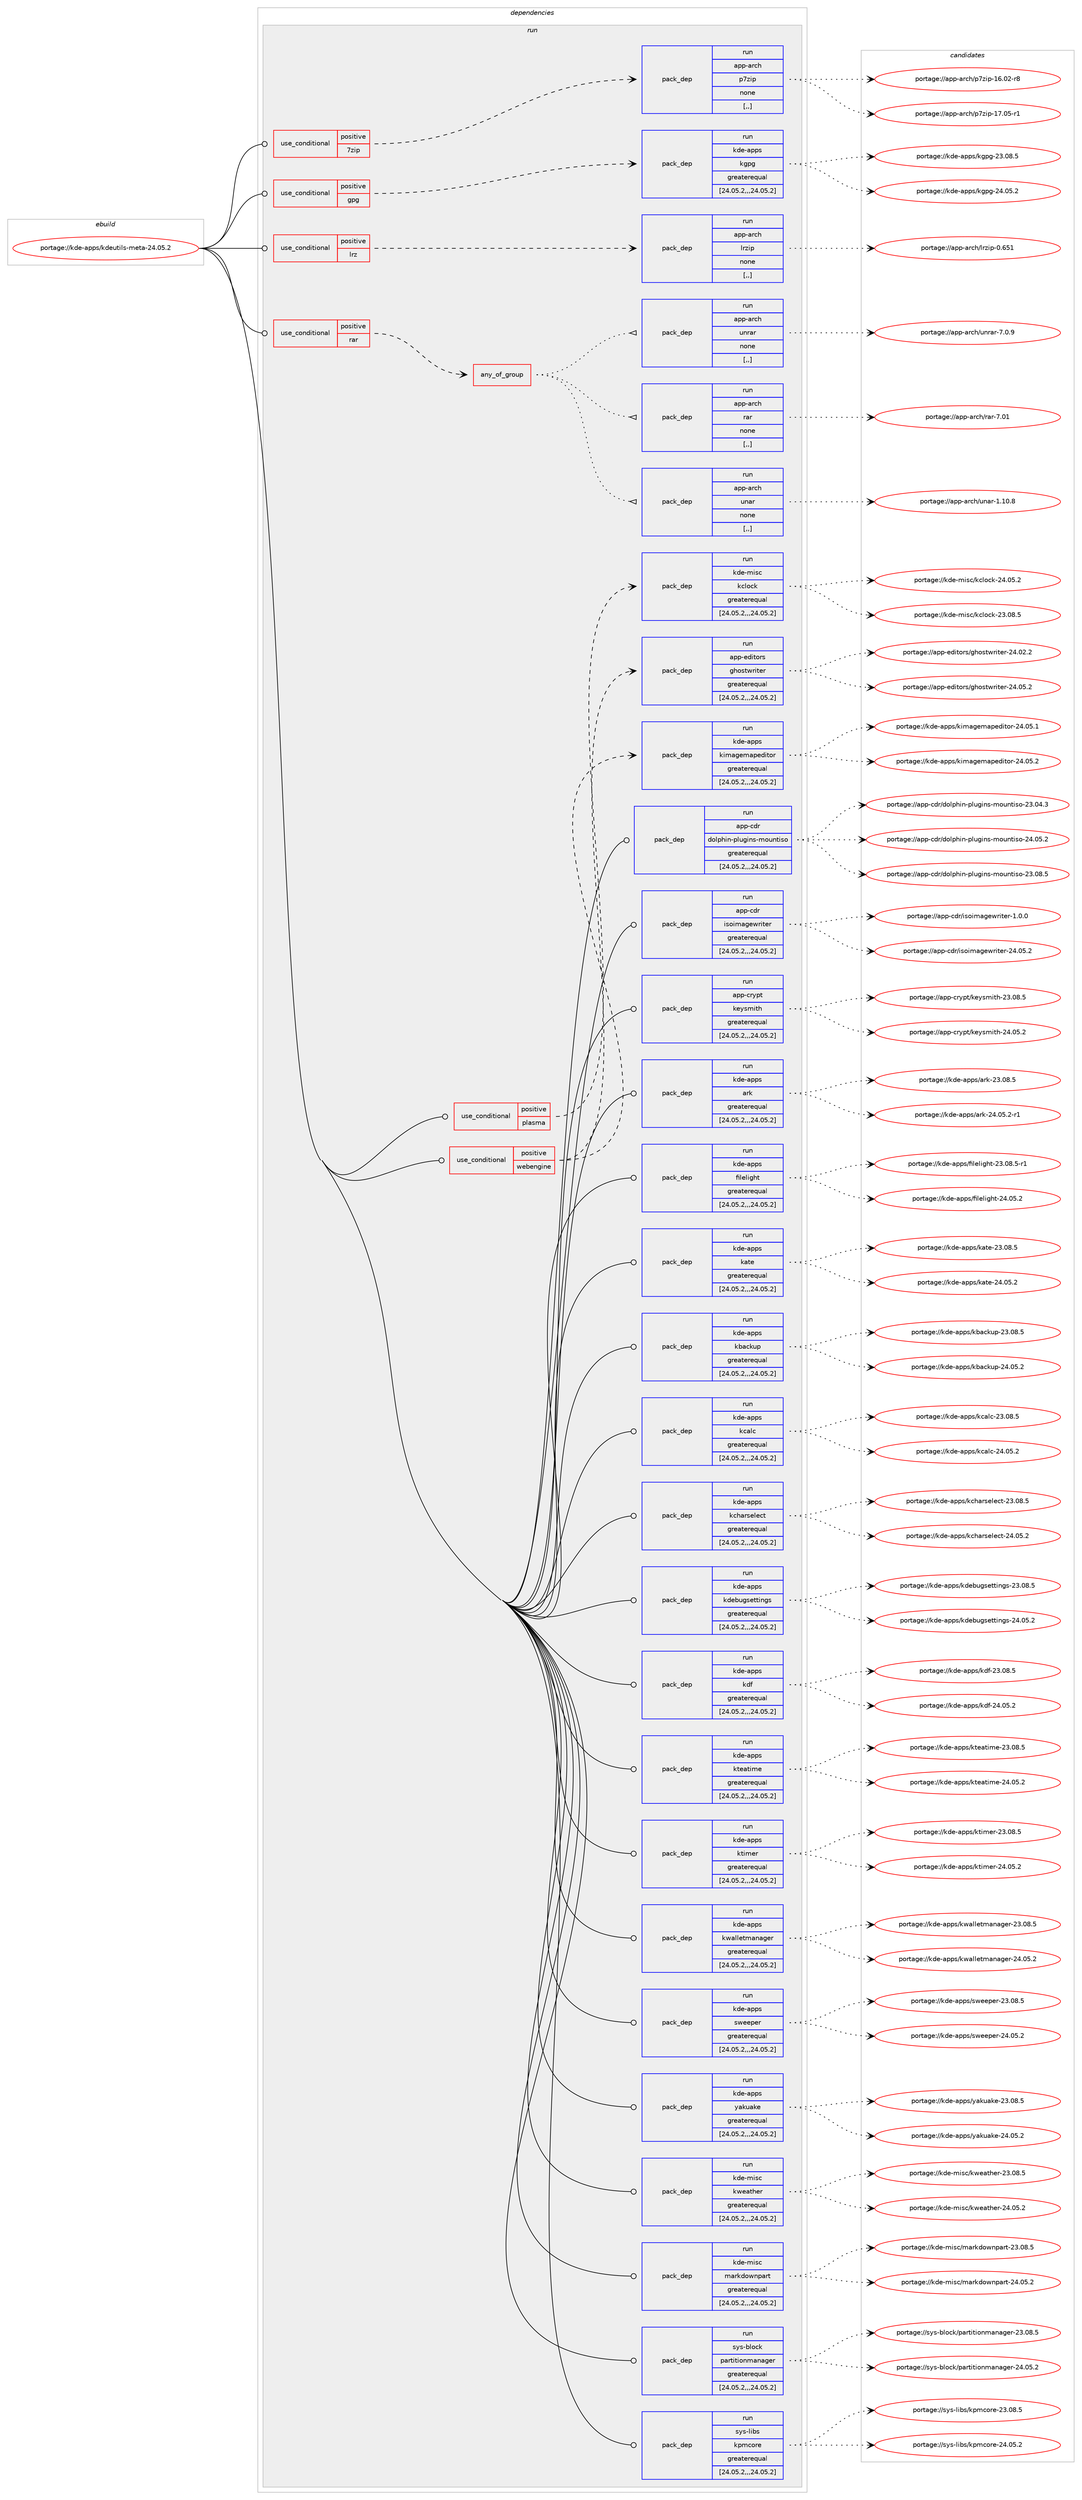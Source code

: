 digraph prolog {

# *************
# Graph options
# *************

newrank=true;
concentrate=true;
compound=true;
graph [rankdir=LR,fontname=Helvetica,fontsize=10,ranksep=1.5];#, ranksep=2.5, nodesep=0.2];
edge  [arrowhead=vee];
node  [fontname=Helvetica,fontsize=10];

# **********
# The ebuild
# **********

subgraph cluster_leftcol {
color=gray;
label=<<i>ebuild</i>>;
id [label="portage://kde-apps/kdeutils-meta-24.05.2", color=red, width=4, href="../kde-apps/kdeutils-meta-24.05.2.svg"];
}

# ****************
# The dependencies
# ****************

subgraph cluster_midcol {
color=gray;
label=<<i>dependencies</i>>;
subgraph cluster_compile {
fillcolor="#eeeeee";
style=filled;
label=<<i>compile</i>>;
}
subgraph cluster_compileandrun {
fillcolor="#eeeeee";
style=filled;
label=<<i>compile and run</i>>;
}
subgraph cluster_run {
fillcolor="#eeeeee";
style=filled;
label=<<i>run</i>>;
subgraph cond67051 {
dependency252181 [label=<<TABLE BORDER="0" CELLBORDER="1" CELLSPACING="0" CELLPADDING="4"><TR><TD ROWSPAN="3" CELLPADDING="10">use_conditional</TD></TR><TR><TD>positive</TD></TR><TR><TD>7zip</TD></TR></TABLE>>, shape=none, color=red];
subgraph pack183332 {
dependency252182 [label=<<TABLE BORDER="0" CELLBORDER="1" CELLSPACING="0" CELLPADDING="4" WIDTH="220"><TR><TD ROWSPAN="6" CELLPADDING="30">pack_dep</TD></TR><TR><TD WIDTH="110">run</TD></TR><TR><TD>app-arch</TD></TR><TR><TD>p7zip</TD></TR><TR><TD>none</TD></TR><TR><TD>[,,]</TD></TR></TABLE>>, shape=none, color=blue];
}
dependency252181:e -> dependency252182:w [weight=20,style="dashed",arrowhead="vee"];
}
id:e -> dependency252181:w [weight=20,style="solid",arrowhead="odot"];
subgraph cond67052 {
dependency252183 [label=<<TABLE BORDER="0" CELLBORDER="1" CELLSPACING="0" CELLPADDING="4"><TR><TD ROWSPAN="3" CELLPADDING="10">use_conditional</TD></TR><TR><TD>positive</TD></TR><TR><TD>gpg</TD></TR></TABLE>>, shape=none, color=red];
subgraph pack183333 {
dependency252184 [label=<<TABLE BORDER="0" CELLBORDER="1" CELLSPACING="0" CELLPADDING="4" WIDTH="220"><TR><TD ROWSPAN="6" CELLPADDING="30">pack_dep</TD></TR><TR><TD WIDTH="110">run</TD></TR><TR><TD>kde-apps</TD></TR><TR><TD>kgpg</TD></TR><TR><TD>greaterequal</TD></TR><TR><TD>[24.05.2,,,24.05.2]</TD></TR></TABLE>>, shape=none, color=blue];
}
dependency252183:e -> dependency252184:w [weight=20,style="dashed",arrowhead="vee"];
}
id:e -> dependency252183:w [weight=20,style="solid",arrowhead="odot"];
subgraph cond67053 {
dependency252185 [label=<<TABLE BORDER="0" CELLBORDER="1" CELLSPACING="0" CELLPADDING="4"><TR><TD ROWSPAN="3" CELLPADDING="10">use_conditional</TD></TR><TR><TD>positive</TD></TR><TR><TD>lrz</TD></TR></TABLE>>, shape=none, color=red];
subgraph pack183334 {
dependency252186 [label=<<TABLE BORDER="0" CELLBORDER="1" CELLSPACING="0" CELLPADDING="4" WIDTH="220"><TR><TD ROWSPAN="6" CELLPADDING="30">pack_dep</TD></TR><TR><TD WIDTH="110">run</TD></TR><TR><TD>app-arch</TD></TR><TR><TD>lrzip</TD></TR><TR><TD>none</TD></TR><TR><TD>[,,]</TD></TR></TABLE>>, shape=none, color=blue];
}
dependency252185:e -> dependency252186:w [weight=20,style="dashed",arrowhead="vee"];
}
id:e -> dependency252185:w [weight=20,style="solid",arrowhead="odot"];
subgraph cond67054 {
dependency252187 [label=<<TABLE BORDER="0" CELLBORDER="1" CELLSPACING="0" CELLPADDING="4"><TR><TD ROWSPAN="3" CELLPADDING="10">use_conditional</TD></TR><TR><TD>positive</TD></TR><TR><TD>plasma</TD></TR></TABLE>>, shape=none, color=red];
subgraph pack183335 {
dependency252188 [label=<<TABLE BORDER="0" CELLBORDER="1" CELLSPACING="0" CELLPADDING="4" WIDTH="220"><TR><TD ROWSPAN="6" CELLPADDING="30">pack_dep</TD></TR><TR><TD WIDTH="110">run</TD></TR><TR><TD>kde-misc</TD></TR><TR><TD>kclock</TD></TR><TR><TD>greaterequal</TD></TR><TR><TD>[24.05.2,,,24.05.2]</TD></TR></TABLE>>, shape=none, color=blue];
}
dependency252187:e -> dependency252188:w [weight=20,style="dashed",arrowhead="vee"];
}
id:e -> dependency252187:w [weight=20,style="solid",arrowhead="odot"];
subgraph cond67055 {
dependency252189 [label=<<TABLE BORDER="0" CELLBORDER="1" CELLSPACING="0" CELLPADDING="4"><TR><TD ROWSPAN="3" CELLPADDING="10">use_conditional</TD></TR><TR><TD>positive</TD></TR><TR><TD>rar</TD></TR></TABLE>>, shape=none, color=red];
subgraph any1638 {
dependency252190 [label=<<TABLE BORDER="0" CELLBORDER="1" CELLSPACING="0" CELLPADDING="4"><TR><TD CELLPADDING="10">any_of_group</TD></TR></TABLE>>, shape=none, color=red];subgraph pack183336 {
dependency252191 [label=<<TABLE BORDER="0" CELLBORDER="1" CELLSPACING="0" CELLPADDING="4" WIDTH="220"><TR><TD ROWSPAN="6" CELLPADDING="30">pack_dep</TD></TR><TR><TD WIDTH="110">run</TD></TR><TR><TD>app-arch</TD></TR><TR><TD>rar</TD></TR><TR><TD>none</TD></TR><TR><TD>[,,]</TD></TR></TABLE>>, shape=none, color=blue];
}
dependency252190:e -> dependency252191:w [weight=20,style="dotted",arrowhead="oinv"];
subgraph pack183337 {
dependency252192 [label=<<TABLE BORDER="0" CELLBORDER="1" CELLSPACING="0" CELLPADDING="4" WIDTH="220"><TR><TD ROWSPAN="6" CELLPADDING="30">pack_dep</TD></TR><TR><TD WIDTH="110">run</TD></TR><TR><TD>app-arch</TD></TR><TR><TD>unrar</TD></TR><TR><TD>none</TD></TR><TR><TD>[,,]</TD></TR></TABLE>>, shape=none, color=blue];
}
dependency252190:e -> dependency252192:w [weight=20,style="dotted",arrowhead="oinv"];
subgraph pack183338 {
dependency252193 [label=<<TABLE BORDER="0" CELLBORDER="1" CELLSPACING="0" CELLPADDING="4" WIDTH="220"><TR><TD ROWSPAN="6" CELLPADDING="30">pack_dep</TD></TR><TR><TD WIDTH="110">run</TD></TR><TR><TD>app-arch</TD></TR><TR><TD>unar</TD></TR><TR><TD>none</TD></TR><TR><TD>[,,]</TD></TR></TABLE>>, shape=none, color=blue];
}
dependency252190:e -> dependency252193:w [weight=20,style="dotted",arrowhead="oinv"];
}
dependency252189:e -> dependency252190:w [weight=20,style="dashed",arrowhead="vee"];
}
id:e -> dependency252189:w [weight=20,style="solid",arrowhead="odot"];
subgraph cond67056 {
dependency252194 [label=<<TABLE BORDER="0" CELLBORDER="1" CELLSPACING="0" CELLPADDING="4"><TR><TD ROWSPAN="3" CELLPADDING="10">use_conditional</TD></TR><TR><TD>positive</TD></TR><TR><TD>webengine</TD></TR></TABLE>>, shape=none, color=red];
subgraph pack183339 {
dependency252195 [label=<<TABLE BORDER="0" CELLBORDER="1" CELLSPACING="0" CELLPADDING="4" WIDTH="220"><TR><TD ROWSPAN="6" CELLPADDING="30">pack_dep</TD></TR><TR><TD WIDTH="110">run</TD></TR><TR><TD>app-editors</TD></TR><TR><TD>ghostwriter</TD></TR><TR><TD>greaterequal</TD></TR><TR><TD>[24.05.2,,,24.05.2]</TD></TR></TABLE>>, shape=none, color=blue];
}
dependency252194:e -> dependency252195:w [weight=20,style="dashed",arrowhead="vee"];
subgraph pack183340 {
dependency252196 [label=<<TABLE BORDER="0" CELLBORDER="1" CELLSPACING="0" CELLPADDING="4" WIDTH="220"><TR><TD ROWSPAN="6" CELLPADDING="30">pack_dep</TD></TR><TR><TD WIDTH="110">run</TD></TR><TR><TD>kde-apps</TD></TR><TR><TD>kimagemapeditor</TD></TR><TR><TD>greaterequal</TD></TR><TR><TD>[24.05.2,,,24.05.2]</TD></TR></TABLE>>, shape=none, color=blue];
}
dependency252194:e -> dependency252196:w [weight=20,style="dashed",arrowhead="vee"];
}
id:e -> dependency252194:w [weight=20,style="solid",arrowhead="odot"];
subgraph pack183341 {
dependency252197 [label=<<TABLE BORDER="0" CELLBORDER="1" CELLSPACING="0" CELLPADDING="4" WIDTH="220"><TR><TD ROWSPAN="6" CELLPADDING="30">pack_dep</TD></TR><TR><TD WIDTH="110">run</TD></TR><TR><TD>app-cdr</TD></TR><TR><TD>dolphin-plugins-mountiso</TD></TR><TR><TD>greaterequal</TD></TR><TR><TD>[24.05.2,,,24.05.2]</TD></TR></TABLE>>, shape=none, color=blue];
}
id:e -> dependency252197:w [weight=20,style="solid",arrowhead="odot"];
subgraph pack183342 {
dependency252198 [label=<<TABLE BORDER="0" CELLBORDER="1" CELLSPACING="0" CELLPADDING="4" WIDTH="220"><TR><TD ROWSPAN="6" CELLPADDING="30">pack_dep</TD></TR><TR><TD WIDTH="110">run</TD></TR><TR><TD>app-cdr</TD></TR><TR><TD>isoimagewriter</TD></TR><TR><TD>greaterequal</TD></TR><TR><TD>[24.05.2,,,24.05.2]</TD></TR></TABLE>>, shape=none, color=blue];
}
id:e -> dependency252198:w [weight=20,style="solid",arrowhead="odot"];
subgraph pack183343 {
dependency252199 [label=<<TABLE BORDER="0" CELLBORDER="1" CELLSPACING="0" CELLPADDING="4" WIDTH="220"><TR><TD ROWSPAN="6" CELLPADDING="30">pack_dep</TD></TR><TR><TD WIDTH="110">run</TD></TR><TR><TD>app-crypt</TD></TR><TR><TD>keysmith</TD></TR><TR><TD>greaterequal</TD></TR><TR><TD>[24.05.2,,,24.05.2]</TD></TR></TABLE>>, shape=none, color=blue];
}
id:e -> dependency252199:w [weight=20,style="solid",arrowhead="odot"];
subgraph pack183344 {
dependency252200 [label=<<TABLE BORDER="0" CELLBORDER="1" CELLSPACING="0" CELLPADDING="4" WIDTH="220"><TR><TD ROWSPAN="6" CELLPADDING="30">pack_dep</TD></TR><TR><TD WIDTH="110">run</TD></TR><TR><TD>kde-apps</TD></TR><TR><TD>ark</TD></TR><TR><TD>greaterequal</TD></TR><TR><TD>[24.05.2,,,24.05.2]</TD></TR></TABLE>>, shape=none, color=blue];
}
id:e -> dependency252200:w [weight=20,style="solid",arrowhead="odot"];
subgraph pack183345 {
dependency252201 [label=<<TABLE BORDER="0" CELLBORDER="1" CELLSPACING="0" CELLPADDING="4" WIDTH="220"><TR><TD ROWSPAN="6" CELLPADDING="30">pack_dep</TD></TR><TR><TD WIDTH="110">run</TD></TR><TR><TD>kde-apps</TD></TR><TR><TD>filelight</TD></TR><TR><TD>greaterequal</TD></TR><TR><TD>[24.05.2,,,24.05.2]</TD></TR></TABLE>>, shape=none, color=blue];
}
id:e -> dependency252201:w [weight=20,style="solid",arrowhead="odot"];
subgraph pack183346 {
dependency252202 [label=<<TABLE BORDER="0" CELLBORDER="1" CELLSPACING="0" CELLPADDING="4" WIDTH="220"><TR><TD ROWSPAN="6" CELLPADDING="30">pack_dep</TD></TR><TR><TD WIDTH="110">run</TD></TR><TR><TD>kde-apps</TD></TR><TR><TD>kate</TD></TR><TR><TD>greaterequal</TD></TR><TR><TD>[24.05.2,,,24.05.2]</TD></TR></TABLE>>, shape=none, color=blue];
}
id:e -> dependency252202:w [weight=20,style="solid",arrowhead="odot"];
subgraph pack183347 {
dependency252203 [label=<<TABLE BORDER="0" CELLBORDER="1" CELLSPACING="0" CELLPADDING="4" WIDTH="220"><TR><TD ROWSPAN="6" CELLPADDING="30">pack_dep</TD></TR><TR><TD WIDTH="110">run</TD></TR><TR><TD>kde-apps</TD></TR><TR><TD>kbackup</TD></TR><TR><TD>greaterequal</TD></TR><TR><TD>[24.05.2,,,24.05.2]</TD></TR></TABLE>>, shape=none, color=blue];
}
id:e -> dependency252203:w [weight=20,style="solid",arrowhead="odot"];
subgraph pack183348 {
dependency252204 [label=<<TABLE BORDER="0" CELLBORDER="1" CELLSPACING="0" CELLPADDING="4" WIDTH="220"><TR><TD ROWSPAN="6" CELLPADDING="30">pack_dep</TD></TR><TR><TD WIDTH="110">run</TD></TR><TR><TD>kde-apps</TD></TR><TR><TD>kcalc</TD></TR><TR><TD>greaterequal</TD></TR><TR><TD>[24.05.2,,,24.05.2]</TD></TR></TABLE>>, shape=none, color=blue];
}
id:e -> dependency252204:w [weight=20,style="solid",arrowhead="odot"];
subgraph pack183349 {
dependency252205 [label=<<TABLE BORDER="0" CELLBORDER="1" CELLSPACING="0" CELLPADDING="4" WIDTH="220"><TR><TD ROWSPAN="6" CELLPADDING="30">pack_dep</TD></TR><TR><TD WIDTH="110">run</TD></TR><TR><TD>kde-apps</TD></TR><TR><TD>kcharselect</TD></TR><TR><TD>greaterequal</TD></TR><TR><TD>[24.05.2,,,24.05.2]</TD></TR></TABLE>>, shape=none, color=blue];
}
id:e -> dependency252205:w [weight=20,style="solid",arrowhead="odot"];
subgraph pack183350 {
dependency252206 [label=<<TABLE BORDER="0" CELLBORDER="1" CELLSPACING="0" CELLPADDING="4" WIDTH="220"><TR><TD ROWSPAN="6" CELLPADDING="30">pack_dep</TD></TR><TR><TD WIDTH="110">run</TD></TR><TR><TD>kde-apps</TD></TR><TR><TD>kdebugsettings</TD></TR><TR><TD>greaterequal</TD></TR><TR><TD>[24.05.2,,,24.05.2]</TD></TR></TABLE>>, shape=none, color=blue];
}
id:e -> dependency252206:w [weight=20,style="solid",arrowhead="odot"];
subgraph pack183351 {
dependency252207 [label=<<TABLE BORDER="0" CELLBORDER="1" CELLSPACING="0" CELLPADDING="4" WIDTH="220"><TR><TD ROWSPAN="6" CELLPADDING="30">pack_dep</TD></TR><TR><TD WIDTH="110">run</TD></TR><TR><TD>kde-apps</TD></TR><TR><TD>kdf</TD></TR><TR><TD>greaterequal</TD></TR><TR><TD>[24.05.2,,,24.05.2]</TD></TR></TABLE>>, shape=none, color=blue];
}
id:e -> dependency252207:w [weight=20,style="solid",arrowhead="odot"];
subgraph pack183352 {
dependency252208 [label=<<TABLE BORDER="0" CELLBORDER="1" CELLSPACING="0" CELLPADDING="4" WIDTH="220"><TR><TD ROWSPAN="6" CELLPADDING="30">pack_dep</TD></TR><TR><TD WIDTH="110">run</TD></TR><TR><TD>kde-apps</TD></TR><TR><TD>kteatime</TD></TR><TR><TD>greaterequal</TD></TR><TR><TD>[24.05.2,,,24.05.2]</TD></TR></TABLE>>, shape=none, color=blue];
}
id:e -> dependency252208:w [weight=20,style="solid",arrowhead="odot"];
subgraph pack183353 {
dependency252209 [label=<<TABLE BORDER="0" CELLBORDER="1" CELLSPACING="0" CELLPADDING="4" WIDTH="220"><TR><TD ROWSPAN="6" CELLPADDING="30">pack_dep</TD></TR><TR><TD WIDTH="110">run</TD></TR><TR><TD>kde-apps</TD></TR><TR><TD>ktimer</TD></TR><TR><TD>greaterequal</TD></TR><TR><TD>[24.05.2,,,24.05.2]</TD></TR></TABLE>>, shape=none, color=blue];
}
id:e -> dependency252209:w [weight=20,style="solid",arrowhead="odot"];
subgraph pack183354 {
dependency252210 [label=<<TABLE BORDER="0" CELLBORDER="1" CELLSPACING="0" CELLPADDING="4" WIDTH="220"><TR><TD ROWSPAN="6" CELLPADDING="30">pack_dep</TD></TR><TR><TD WIDTH="110">run</TD></TR><TR><TD>kde-apps</TD></TR><TR><TD>kwalletmanager</TD></TR><TR><TD>greaterequal</TD></TR><TR><TD>[24.05.2,,,24.05.2]</TD></TR></TABLE>>, shape=none, color=blue];
}
id:e -> dependency252210:w [weight=20,style="solid",arrowhead="odot"];
subgraph pack183355 {
dependency252211 [label=<<TABLE BORDER="0" CELLBORDER="1" CELLSPACING="0" CELLPADDING="4" WIDTH="220"><TR><TD ROWSPAN="6" CELLPADDING="30">pack_dep</TD></TR><TR><TD WIDTH="110">run</TD></TR><TR><TD>kde-apps</TD></TR><TR><TD>sweeper</TD></TR><TR><TD>greaterequal</TD></TR><TR><TD>[24.05.2,,,24.05.2]</TD></TR></TABLE>>, shape=none, color=blue];
}
id:e -> dependency252211:w [weight=20,style="solid",arrowhead="odot"];
subgraph pack183356 {
dependency252212 [label=<<TABLE BORDER="0" CELLBORDER="1" CELLSPACING="0" CELLPADDING="4" WIDTH="220"><TR><TD ROWSPAN="6" CELLPADDING="30">pack_dep</TD></TR><TR><TD WIDTH="110">run</TD></TR><TR><TD>kde-apps</TD></TR><TR><TD>yakuake</TD></TR><TR><TD>greaterequal</TD></TR><TR><TD>[24.05.2,,,24.05.2]</TD></TR></TABLE>>, shape=none, color=blue];
}
id:e -> dependency252212:w [weight=20,style="solid",arrowhead="odot"];
subgraph pack183357 {
dependency252213 [label=<<TABLE BORDER="0" CELLBORDER="1" CELLSPACING="0" CELLPADDING="4" WIDTH="220"><TR><TD ROWSPAN="6" CELLPADDING="30">pack_dep</TD></TR><TR><TD WIDTH="110">run</TD></TR><TR><TD>kde-misc</TD></TR><TR><TD>kweather</TD></TR><TR><TD>greaterequal</TD></TR><TR><TD>[24.05.2,,,24.05.2]</TD></TR></TABLE>>, shape=none, color=blue];
}
id:e -> dependency252213:w [weight=20,style="solid",arrowhead="odot"];
subgraph pack183358 {
dependency252214 [label=<<TABLE BORDER="0" CELLBORDER="1" CELLSPACING="0" CELLPADDING="4" WIDTH="220"><TR><TD ROWSPAN="6" CELLPADDING="30">pack_dep</TD></TR><TR><TD WIDTH="110">run</TD></TR><TR><TD>kde-misc</TD></TR><TR><TD>markdownpart</TD></TR><TR><TD>greaterequal</TD></TR><TR><TD>[24.05.2,,,24.05.2]</TD></TR></TABLE>>, shape=none, color=blue];
}
id:e -> dependency252214:w [weight=20,style="solid",arrowhead="odot"];
subgraph pack183359 {
dependency252215 [label=<<TABLE BORDER="0" CELLBORDER="1" CELLSPACING="0" CELLPADDING="4" WIDTH="220"><TR><TD ROWSPAN="6" CELLPADDING="30">pack_dep</TD></TR><TR><TD WIDTH="110">run</TD></TR><TR><TD>sys-block</TD></TR><TR><TD>partitionmanager</TD></TR><TR><TD>greaterequal</TD></TR><TR><TD>[24.05.2,,,24.05.2]</TD></TR></TABLE>>, shape=none, color=blue];
}
id:e -> dependency252215:w [weight=20,style="solid",arrowhead="odot"];
subgraph pack183360 {
dependency252216 [label=<<TABLE BORDER="0" CELLBORDER="1" CELLSPACING="0" CELLPADDING="4" WIDTH="220"><TR><TD ROWSPAN="6" CELLPADDING="30">pack_dep</TD></TR><TR><TD WIDTH="110">run</TD></TR><TR><TD>sys-libs</TD></TR><TR><TD>kpmcore</TD></TR><TR><TD>greaterequal</TD></TR><TR><TD>[24.05.2,,,24.05.2]</TD></TR></TABLE>>, shape=none, color=blue];
}
id:e -> dependency252216:w [weight=20,style="solid",arrowhead="odot"];
}
}

# **************
# The candidates
# **************

subgraph cluster_choices {
rank=same;
color=gray;
label=<<i>candidates</i>>;

subgraph choice183332 {
color=black;
nodesep=1;
choice9711211245971149910447112551221051124549554648534511449 [label="portage://app-arch/p7zip-17.05-r1", color=red, width=4,href="../app-arch/p7zip-17.05-r1.svg"];
choice9711211245971149910447112551221051124549544648504511456 [label="portage://app-arch/p7zip-16.02-r8", color=red, width=4,href="../app-arch/p7zip-16.02-r8.svg"];
dependency252182:e -> choice9711211245971149910447112551221051124549554648534511449:w [style=dotted,weight="100"];
dependency252182:e -> choice9711211245971149910447112551221051124549544648504511456:w [style=dotted,weight="100"];
}
subgraph choice183333 {
color=black;
nodesep=1;
choice1071001014597112112115471071031121034550524648534650 [label="portage://kde-apps/kgpg-24.05.2", color=red, width=4,href="../kde-apps/kgpg-24.05.2.svg"];
choice1071001014597112112115471071031121034550514648564653 [label="portage://kde-apps/kgpg-23.08.5", color=red, width=4,href="../kde-apps/kgpg-23.08.5.svg"];
dependency252184:e -> choice1071001014597112112115471071031121034550524648534650:w [style=dotted,weight="100"];
dependency252184:e -> choice1071001014597112112115471071031121034550514648564653:w [style=dotted,weight="100"];
}
subgraph choice183334 {
color=black;
nodesep=1;
choice9711211245971149910447108114122105112454846545349 [label="portage://app-arch/lrzip-0.651", color=red, width=4,href="../app-arch/lrzip-0.651.svg"];
dependency252186:e -> choice9711211245971149910447108114122105112454846545349:w [style=dotted,weight="100"];
}
subgraph choice183335 {
color=black;
nodesep=1;
choice10710010145109105115994710799108111991074550524648534650 [label="portage://kde-misc/kclock-24.05.2", color=red, width=4,href="../kde-misc/kclock-24.05.2.svg"];
choice10710010145109105115994710799108111991074550514648564653 [label="portage://kde-misc/kclock-23.08.5", color=red, width=4,href="../kde-misc/kclock-23.08.5.svg"];
dependency252188:e -> choice10710010145109105115994710799108111991074550524648534650:w [style=dotted,weight="100"];
dependency252188:e -> choice10710010145109105115994710799108111991074550514648564653:w [style=dotted,weight="100"];
}
subgraph choice183336 {
color=black;
nodesep=1;
choice9711211245971149910447114971144555464849 [label="portage://app-arch/rar-7.01", color=red, width=4,href="../app-arch/rar-7.01.svg"];
dependency252191:e -> choice9711211245971149910447114971144555464849:w [style=dotted,weight="100"];
}
subgraph choice183337 {
color=black;
nodesep=1;
choice971121124597114991044711711011497114455546484657 [label="portage://app-arch/unrar-7.0.9", color=red, width=4,href="../app-arch/unrar-7.0.9.svg"];
dependency252192:e -> choice971121124597114991044711711011497114455546484657:w [style=dotted,weight="100"];
}
subgraph choice183338 {
color=black;
nodesep=1;
choice97112112459711499104471171109711445494649484656 [label="portage://app-arch/unar-1.10.8", color=red, width=4,href="../app-arch/unar-1.10.8.svg"];
dependency252193:e -> choice97112112459711499104471171109711445494649484656:w [style=dotted,weight="100"];
}
subgraph choice183339 {
color=black;
nodesep=1;
choice9711211245101100105116111114115471031041111151161191141051161011144550524648534650 [label="portage://app-editors/ghostwriter-24.05.2", color=red, width=4,href="../app-editors/ghostwriter-24.05.2.svg"];
choice9711211245101100105116111114115471031041111151161191141051161011144550524648504650 [label="portage://app-editors/ghostwriter-24.02.2", color=red, width=4,href="../app-editors/ghostwriter-24.02.2.svg"];
dependency252195:e -> choice9711211245101100105116111114115471031041111151161191141051161011144550524648534650:w [style=dotted,weight="100"];
dependency252195:e -> choice9711211245101100105116111114115471031041111151161191141051161011144550524648504650:w [style=dotted,weight="100"];
}
subgraph choice183340 {
color=black;
nodesep=1;
choice10710010145971121121154710710510997103101109971121011001051161111144550524648534650 [label="portage://kde-apps/kimagemapeditor-24.05.2", color=red, width=4,href="../kde-apps/kimagemapeditor-24.05.2.svg"];
choice10710010145971121121154710710510997103101109971121011001051161111144550524648534649 [label="portage://kde-apps/kimagemapeditor-24.05.1", color=red, width=4,href="../kde-apps/kimagemapeditor-24.05.1.svg"];
dependency252196:e -> choice10710010145971121121154710710510997103101109971121011001051161111144550524648534650:w [style=dotted,weight="100"];
dependency252196:e -> choice10710010145971121121154710710510997103101109971121011001051161111144550524648534649:w [style=dotted,weight="100"];
}
subgraph choice183341 {
color=black;
nodesep=1;
choice9711211245991001144710011110811210410511045112108117103105110115451091111171101161051151114550524648534650 [label="portage://app-cdr/dolphin-plugins-mountiso-24.05.2", color=red, width=4,href="../app-cdr/dolphin-plugins-mountiso-24.05.2.svg"];
choice9711211245991001144710011110811210410511045112108117103105110115451091111171101161051151114550514648564653 [label="portage://app-cdr/dolphin-plugins-mountiso-23.08.5", color=red, width=4,href="../app-cdr/dolphin-plugins-mountiso-23.08.5.svg"];
choice9711211245991001144710011110811210410511045112108117103105110115451091111171101161051151114550514648524651 [label="portage://app-cdr/dolphin-plugins-mountiso-23.04.3", color=red, width=4,href="../app-cdr/dolphin-plugins-mountiso-23.04.3.svg"];
dependency252197:e -> choice9711211245991001144710011110811210410511045112108117103105110115451091111171101161051151114550524648534650:w [style=dotted,weight="100"];
dependency252197:e -> choice9711211245991001144710011110811210410511045112108117103105110115451091111171101161051151114550514648564653:w [style=dotted,weight="100"];
dependency252197:e -> choice9711211245991001144710011110811210410511045112108117103105110115451091111171101161051151114550514648524651:w [style=dotted,weight="100"];
}
subgraph choice183342 {
color=black;
nodesep=1;
choice97112112459910011447105115111105109971031011191141051161011144550524648534650 [label="portage://app-cdr/isoimagewriter-24.05.2", color=red, width=4,href="../app-cdr/isoimagewriter-24.05.2.svg"];
choice9711211245991001144710511511110510997103101119114105116101114454946484648 [label="portage://app-cdr/isoimagewriter-1.0.0", color=red, width=4,href="../app-cdr/isoimagewriter-1.0.0.svg"];
dependency252198:e -> choice97112112459910011447105115111105109971031011191141051161011144550524648534650:w [style=dotted,weight="100"];
dependency252198:e -> choice9711211245991001144710511511110510997103101119114105116101114454946484648:w [style=dotted,weight="100"];
}
subgraph choice183343 {
color=black;
nodesep=1;
choice971121124599114121112116471071011211151091051161044550524648534650 [label="portage://app-crypt/keysmith-24.05.2", color=red, width=4,href="../app-crypt/keysmith-24.05.2.svg"];
choice971121124599114121112116471071011211151091051161044550514648564653 [label="portage://app-crypt/keysmith-23.08.5", color=red, width=4,href="../app-crypt/keysmith-23.08.5.svg"];
dependency252199:e -> choice971121124599114121112116471071011211151091051161044550524648534650:w [style=dotted,weight="100"];
dependency252199:e -> choice971121124599114121112116471071011211151091051161044550514648564653:w [style=dotted,weight="100"];
}
subgraph choice183344 {
color=black;
nodesep=1;
choice1071001014597112112115479711410745505246485346504511449 [label="portage://kde-apps/ark-24.05.2-r1", color=red, width=4,href="../kde-apps/ark-24.05.2-r1.svg"];
choice107100101459711211211547971141074550514648564653 [label="portage://kde-apps/ark-23.08.5", color=red, width=4,href="../kde-apps/ark-23.08.5.svg"];
dependency252200:e -> choice1071001014597112112115479711410745505246485346504511449:w [style=dotted,weight="100"];
dependency252200:e -> choice107100101459711211211547971141074550514648564653:w [style=dotted,weight="100"];
}
subgraph choice183345 {
color=black;
nodesep=1;
choice1071001014597112112115471021051081011081051031041164550524648534650 [label="portage://kde-apps/filelight-24.05.2", color=red, width=4,href="../kde-apps/filelight-24.05.2.svg"];
choice10710010145971121121154710210510810110810510310411645505146485646534511449 [label="portage://kde-apps/filelight-23.08.5-r1", color=red, width=4,href="../kde-apps/filelight-23.08.5-r1.svg"];
dependency252201:e -> choice1071001014597112112115471021051081011081051031041164550524648534650:w [style=dotted,weight="100"];
dependency252201:e -> choice10710010145971121121154710210510810110810510310411645505146485646534511449:w [style=dotted,weight="100"];
}
subgraph choice183346 {
color=black;
nodesep=1;
choice107100101459711211211547107971161014550524648534650 [label="portage://kde-apps/kate-24.05.2", color=red, width=4,href="../kde-apps/kate-24.05.2.svg"];
choice107100101459711211211547107971161014550514648564653 [label="portage://kde-apps/kate-23.08.5", color=red, width=4,href="../kde-apps/kate-23.08.5.svg"];
dependency252202:e -> choice107100101459711211211547107971161014550524648534650:w [style=dotted,weight="100"];
dependency252202:e -> choice107100101459711211211547107971161014550514648564653:w [style=dotted,weight="100"];
}
subgraph choice183347 {
color=black;
nodesep=1;
choice1071001014597112112115471079897991071171124550524648534650 [label="portage://kde-apps/kbackup-24.05.2", color=red, width=4,href="../kde-apps/kbackup-24.05.2.svg"];
choice1071001014597112112115471079897991071171124550514648564653 [label="portage://kde-apps/kbackup-23.08.5", color=red, width=4,href="../kde-apps/kbackup-23.08.5.svg"];
dependency252203:e -> choice1071001014597112112115471079897991071171124550524648534650:w [style=dotted,weight="100"];
dependency252203:e -> choice1071001014597112112115471079897991071171124550514648564653:w [style=dotted,weight="100"];
}
subgraph choice183348 {
color=black;
nodesep=1;
choice1071001014597112112115471079997108994550524648534650 [label="portage://kde-apps/kcalc-24.05.2", color=red, width=4,href="../kde-apps/kcalc-24.05.2.svg"];
choice1071001014597112112115471079997108994550514648564653 [label="portage://kde-apps/kcalc-23.08.5", color=red, width=4,href="../kde-apps/kcalc-23.08.5.svg"];
dependency252204:e -> choice1071001014597112112115471079997108994550524648534650:w [style=dotted,weight="100"];
dependency252204:e -> choice1071001014597112112115471079997108994550514648564653:w [style=dotted,weight="100"];
}
subgraph choice183349 {
color=black;
nodesep=1;
choice1071001014597112112115471079910497114115101108101991164550524648534650 [label="portage://kde-apps/kcharselect-24.05.2", color=red, width=4,href="../kde-apps/kcharselect-24.05.2.svg"];
choice1071001014597112112115471079910497114115101108101991164550514648564653 [label="portage://kde-apps/kcharselect-23.08.5", color=red, width=4,href="../kde-apps/kcharselect-23.08.5.svg"];
dependency252205:e -> choice1071001014597112112115471079910497114115101108101991164550524648534650:w [style=dotted,weight="100"];
dependency252205:e -> choice1071001014597112112115471079910497114115101108101991164550514648564653:w [style=dotted,weight="100"];
}
subgraph choice183350 {
color=black;
nodesep=1;
choice107100101459711211211547107100101981171031151011161161051101031154550524648534650 [label="portage://kde-apps/kdebugsettings-24.05.2", color=red, width=4,href="../kde-apps/kdebugsettings-24.05.2.svg"];
choice107100101459711211211547107100101981171031151011161161051101031154550514648564653 [label="portage://kde-apps/kdebugsettings-23.08.5", color=red, width=4,href="../kde-apps/kdebugsettings-23.08.5.svg"];
dependency252206:e -> choice107100101459711211211547107100101981171031151011161161051101031154550524648534650:w [style=dotted,weight="100"];
dependency252206:e -> choice107100101459711211211547107100101981171031151011161161051101031154550514648564653:w [style=dotted,weight="100"];
}
subgraph choice183351 {
color=black;
nodesep=1;
choice1071001014597112112115471071001024550524648534650 [label="portage://kde-apps/kdf-24.05.2", color=red, width=4,href="../kde-apps/kdf-24.05.2.svg"];
choice1071001014597112112115471071001024550514648564653 [label="portage://kde-apps/kdf-23.08.5", color=red, width=4,href="../kde-apps/kdf-23.08.5.svg"];
dependency252207:e -> choice1071001014597112112115471071001024550524648534650:w [style=dotted,weight="100"];
dependency252207:e -> choice1071001014597112112115471071001024550514648564653:w [style=dotted,weight="100"];
}
subgraph choice183352 {
color=black;
nodesep=1;
choice107100101459711211211547107116101971161051091014550524648534650 [label="portage://kde-apps/kteatime-24.05.2", color=red, width=4,href="../kde-apps/kteatime-24.05.2.svg"];
choice107100101459711211211547107116101971161051091014550514648564653 [label="portage://kde-apps/kteatime-23.08.5", color=red, width=4,href="../kde-apps/kteatime-23.08.5.svg"];
dependency252208:e -> choice107100101459711211211547107116101971161051091014550524648534650:w [style=dotted,weight="100"];
dependency252208:e -> choice107100101459711211211547107116101971161051091014550514648564653:w [style=dotted,weight="100"];
}
subgraph choice183353 {
color=black;
nodesep=1;
choice1071001014597112112115471071161051091011144550524648534650 [label="portage://kde-apps/ktimer-24.05.2", color=red, width=4,href="../kde-apps/ktimer-24.05.2.svg"];
choice1071001014597112112115471071161051091011144550514648564653 [label="portage://kde-apps/ktimer-23.08.5", color=red, width=4,href="../kde-apps/ktimer-23.08.5.svg"];
dependency252209:e -> choice1071001014597112112115471071161051091011144550524648534650:w [style=dotted,weight="100"];
dependency252209:e -> choice1071001014597112112115471071161051091011144550514648564653:w [style=dotted,weight="100"];
}
subgraph choice183354 {
color=black;
nodesep=1;
choice1071001014597112112115471071199710810810111610997110971031011144550524648534650 [label="portage://kde-apps/kwalletmanager-24.05.2", color=red, width=4,href="../kde-apps/kwalletmanager-24.05.2.svg"];
choice1071001014597112112115471071199710810810111610997110971031011144550514648564653 [label="portage://kde-apps/kwalletmanager-23.08.5", color=red, width=4,href="../kde-apps/kwalletmanager-23.08.5.svg"];
dependency252210:e -> choice1071001014597112112115471071199710810810111610997110971031011144550524648534650:w [style=dotted,weight="100"];
dependency252210:e -> choice1071001014597112112115471071199710810810111610997110971031011144550514648564653:w [style=dotted,weight="100"];
}
subgraph choice183355 {
color=black;
nodesep=1;
choice1071001014597112112115471151191011011121011144550524648534650 [label="portage://kde-apps/sweeper-24.05.2", color=red, width=4,href="../kde-apps/sweeper-24.05.2.svg"];
choice1071001014597112112115471151191011011121011144550514648564653 [label="portage://kde-apps/sweeper-23.08.5", color=red, width=4,href="../kde-apps/sweeper-23.08.5.svg"];
dependency252211:e -> choice1071001014597112112115471151191011011121011144550524648534650:w [style=dotted,weight="100"];
dependency252211:e -> choice1071001014597112112115471151191011011121011144550514648564653:w [style=dotted,weight="100"];
}
subgraph choice183356 {
color=black;
nodesep=1;
choice10710010145971121121154712197107117971071014550524648534650 [label="portage://kde-apps/yakuake-24.05.2", color=red, width=4,href="../kde-apps/yakuake-24.05.2.svg"];
choice10710010145971121121154712197107117971071014550514648564653 [label="portage://kde-apps/yakuake-23.08.5", color=red, width=4,href="../kde-apps/yakuake-23.08.5.svg"];
dependency252212:e -> choice10710010145971121121154712197107117971071014550524648534650:w [style=dotted,weight="100"];
dependency252212:e -> choice10710010145971121121154712197107117971071014550514648564653:w [style=dotted,weight="100"];
}
subgraph choice183357 {
color=black;
nodesep=1;
choice107100101451091051159947107119101971161041011144550524648534650 [label="portage://kde-misc/kweather-24.05.2", color=red, width=4,href="../kde-misc/kweather-24.05.2.svg"];
choice107100101451091051159947107119101971161041011144550514648564653 [label="portage://kde-misc/kweather-23.08.5", color=red, width=4,href="../kde-misc/kweather-23.08.5.svg"];
dependency252213:e -> choice107100101451091051159947107119101971161041011144550524648534650:w [style=dotted,weight="100"];
dependency252213:e -> choice107100101451091051159947107119101971161041011144550514648564653:w [style=dotted,weight="100"];
}
subgraph choice183358 {
color=black;
nodesep=1;
choice10710010145109105115994710997114107100111119110112971141164550524648534650 [label="portage://kde-misc/markdownpart-24.05.2", color=red, width=4,href="../kde-misc/markdownpart-24.05.2.svg"];
choice10710010145109105115994710997114107100111119110112971141164550514648564653 [label="portage://kde-misc/markdownpart-23.08.5", color=red, width=4,href="../kde-misc/markdownpart-23.08.5.svg"];
dependency252214:e -> choice10710010145109105115994710997114107100111119110112971141164550524648534650:w [style=dotted,weight="100"];
dependency252214:e -> choice10710010145109105115994710997114107100111119110112971141164550514648564653:w [style=dotted,weight="100"];
}
subgraph choice183359 {
color=black;
nodesep=1;
choice115121115459810811199107471129711411610511610511111010997110971031011144550524648534650 [label="portage://sys-block/partitionmanager-24.05.2", color=red, width=4,href="../sys-block/partitionmanager-24.05.2.svg"];
choice115121115459810811199107471129711411610511610511111010997110971031011144550514648564653 [label="portage://sys-block/partitionmanager-23.08.5", color=red, width=4,href="../sys-block/partitionmanager-23.08.5.svg"];
dependency252215:e -> choice115121115459810811199107471129711411610511610511111010997110971031011144550524648534650:w [style=dotted,weight="100"];
dependency252215:e -> choice115121115459810811199107471129711411610511610511111010997110971031011144550514648564653:w [style=dotted,weight="100"];
}
subgraph choice183360 {
color=black;
nodesep=1;
choice115121115451081059811547107112109991111141014550524648534650 [label="portage://sys-libs/kpmcore-24.05.2", color=red, width=4,href="../sys-libs/kpmcore-24.05.2.svg"];
choice115121115451081059811547107112109991111141014550514648564653 [label="portage://sys-libs/kpmcore-23.08.5", color=red, width=4,href="../sys-libs/kpmcore-23.08.5.svg"];
dependency252216:e -> choice115121115451081059811547107112109991111141014550524648534650:w [style=dotted,weight="100"];
dependency252216:e -> choice115121115451081059811547107112109991111141014550514648564653:w [style=dotted,weight="100"];
}
}

}

